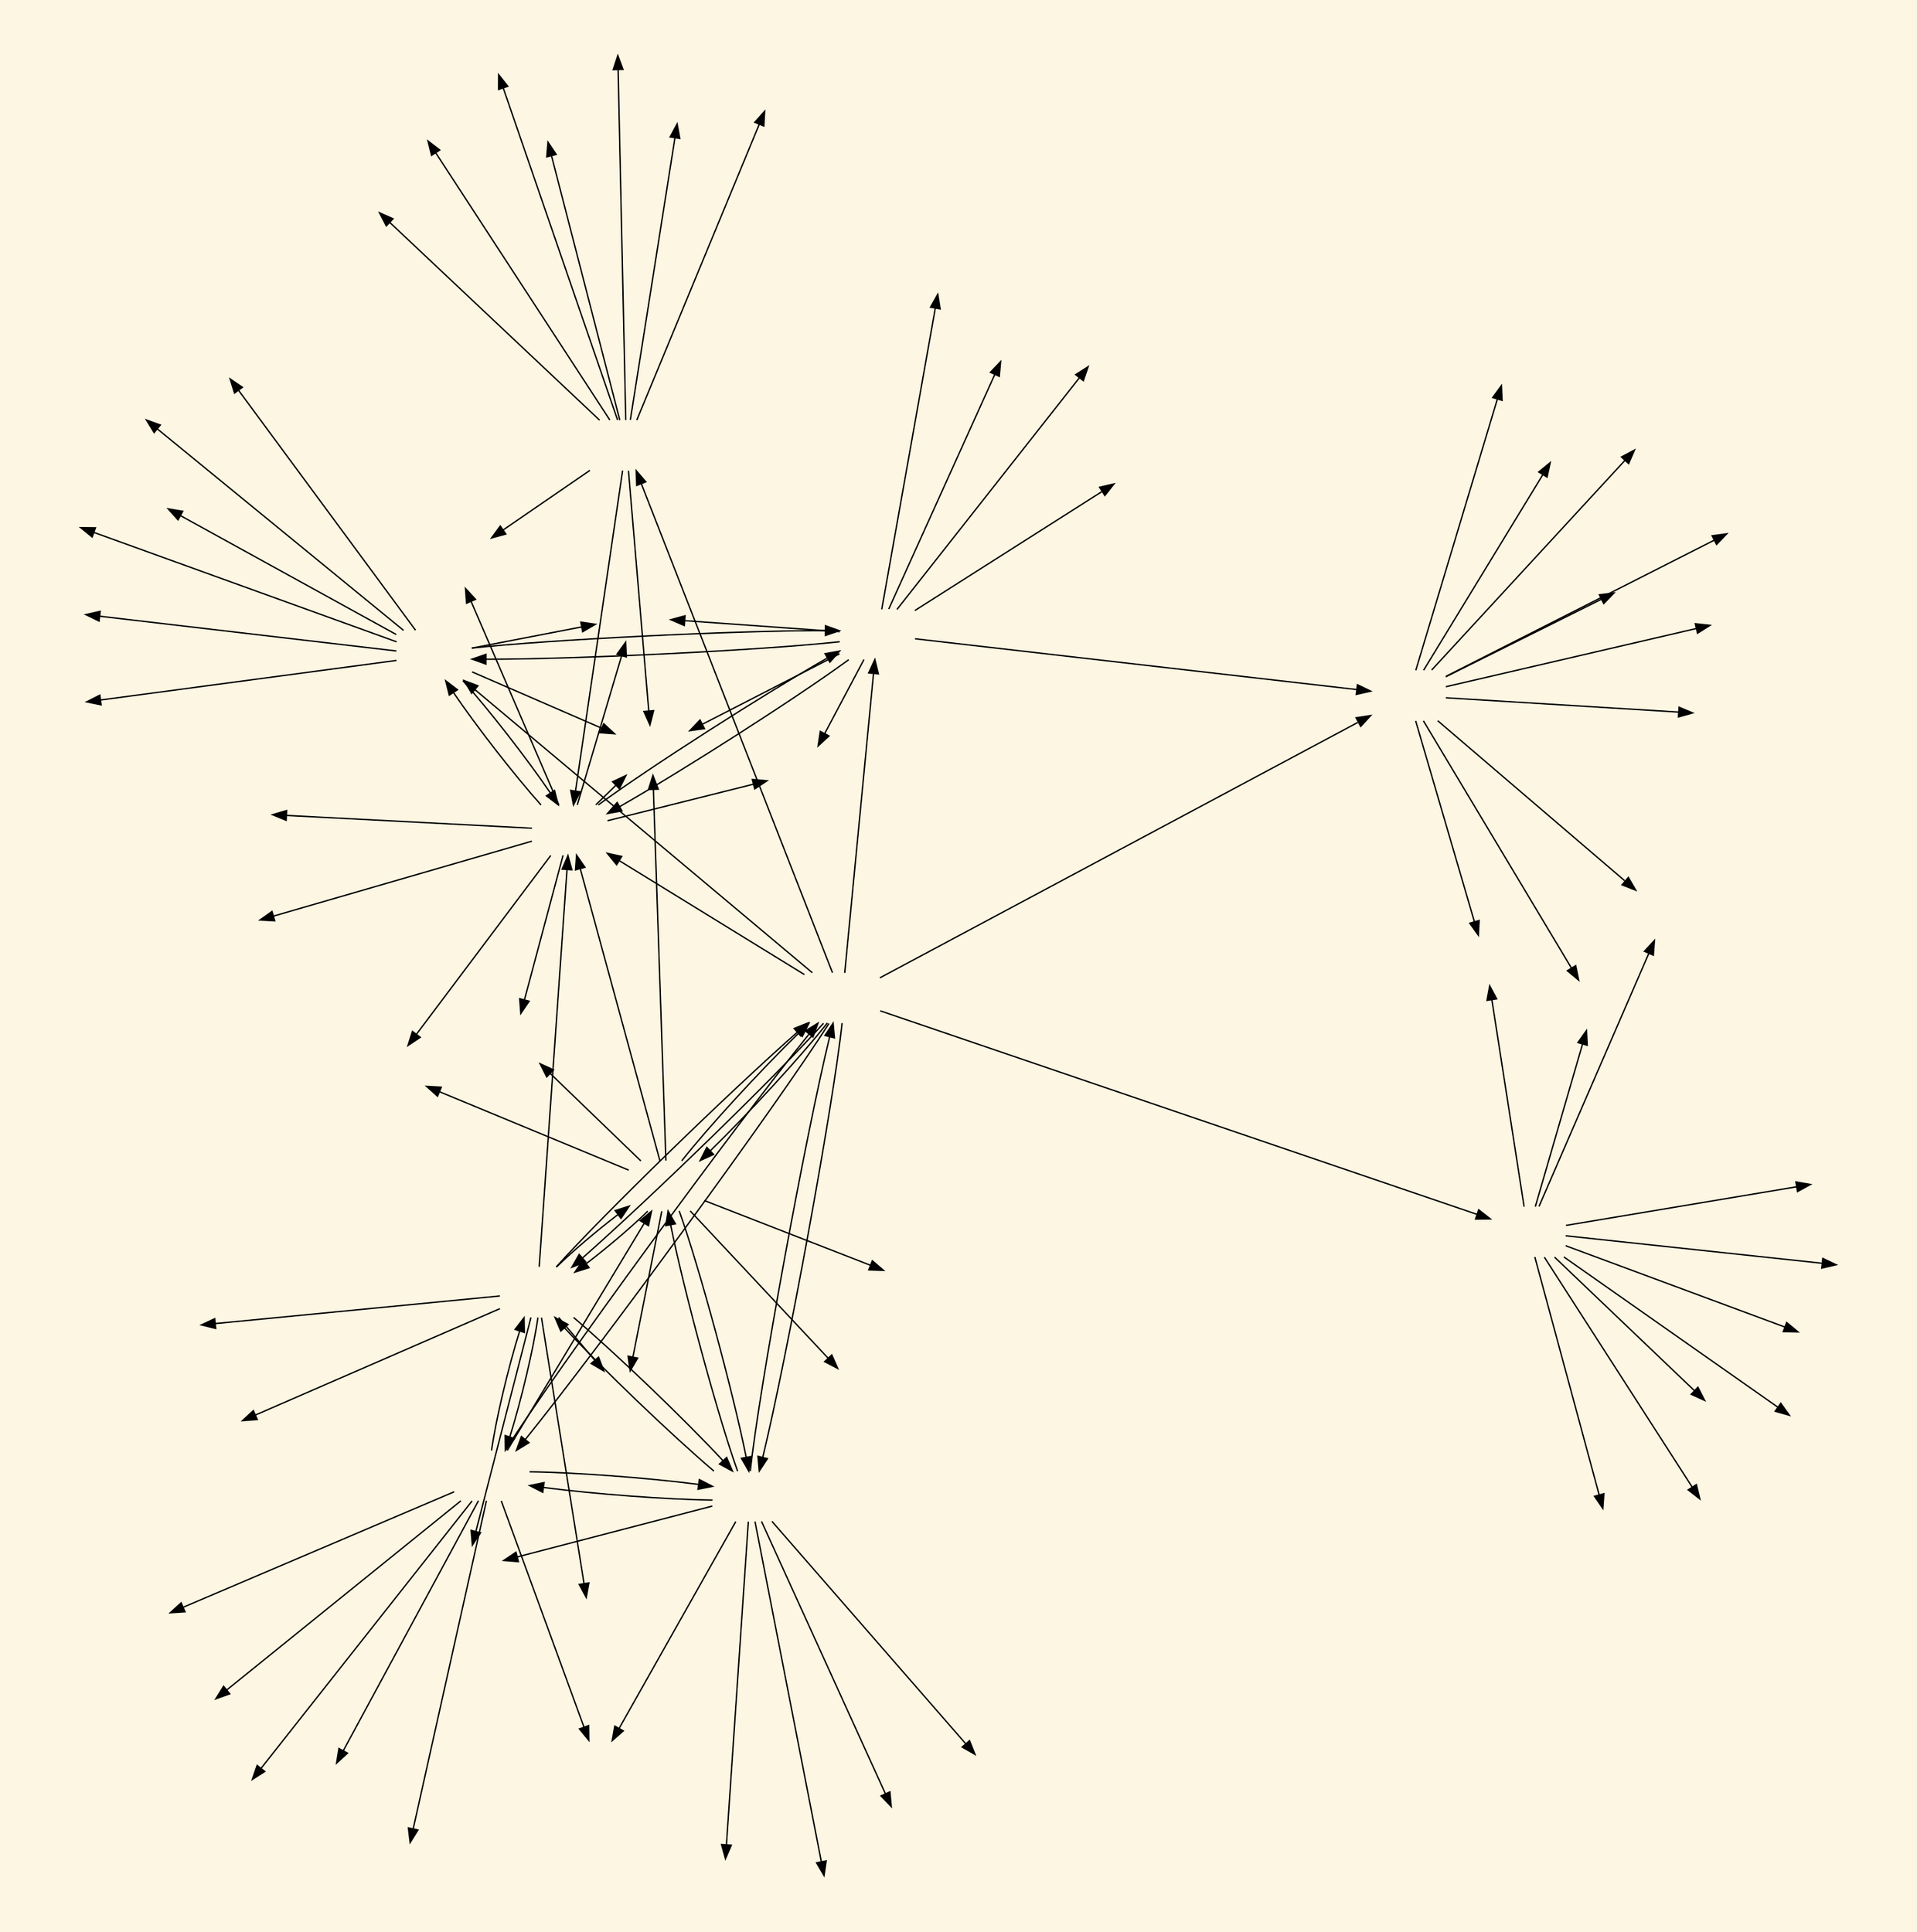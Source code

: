 digraph AmazonRelations {
  graph [
    rankdir = LR,
    layout = fdp,
    bgcolor="#fdf6e3",
  ]

  node [
    shape=none,
    label="",
  ]

  "Eric Sink on the Business of Software 革新的ソフトウェア企業の作り方"[image="images/4798117501.jpg" URL="https://www.amazon.co.jp/Eric-Sink-Business-Software-%E9%9D%A9%E6%96%B0%E7%9A%84%E3%82%BD%E3%83%95%E3%83%88%E3%82%A6%E3%82%A7%E3%82%A2%E4%BC%81%E6%A5%AD%E3%81%AE%E4%BD%9C%E3%82%8A%E6%96%B9/dp/4798117501?SubscriptionId=AKIAJLRAJ7YLUBVRNWBA&amp;tag=namaraiicom-22&amp;linkCode=xm2&amp;camp=2025&amp;creative=165953&amp;creativeASIN=4798117501"];
"Joel on Software"[image="images/4274066304.jpg" URL="https://www.amazon.co.jp/Joel-Software-Spolsky/dp/4274066304?SubscriptionId=AKIAJLRAJ7YLUBVRNWBA&amp;tag=namaraiicom-22&amp;linkCode=xm2&amp;camp=2025&amp;creative=165953&amp;creativeASIN=4274066304"];
"More Joel on Software"[image="images/4798118923.jpg" URL="https://www.amazon.co.jp/More-Joel-Software-Spolsky/dp/4798118923?SubscriptionId=AKIAJLRAJ7YLUBVRNWBA&amp;tag=namaraiicom-22&amp;linkCode=xm2&amp;camp=2025&amp;creative=165953&amp;creativeASIN=4798118923"];
"エンジニアリング組織論への招待 ~不確実性に向き合う思考と組織のリファクタリング"[image="images/4774196053.jpg" URL="https://www.amazon.co.jp/%E3%82%A8%E3%83%B3%E3%82%B8%E3%83%8B%E3%82%A2%E3%83%AA%E3%83%B3%E3%82%B0%E7%B5%84%E7%B9%94%E8%AB%96%E3%81%B8%E3%81%AE%E6%8B%9B%E5%BE%85-~%E4%B8%8D%E7%A2%BA%E5%AE%9F%E6%80%A7%E3%81%AB%E5%90%91%E3%81%8D%E5%90%88%E3%81%86%E6%80%9D%E8%80%83%E3%81%A8%E7%B5%84%E7%B9%94%E3%81%AE%E3%83%AA%E3%83%95%E3%82%A1%E3%82%AF%E3%82%BF%E3%83%AA%E3%83%B3%E3%82%B0-%E5%BA%83%E6%9C%A8-%E5%A4%A7%E5%9C%B0/dp/4774196053?SubscriptionId=AKIAJLRAJ7YLUBVRNWBA&amp;tag=namaraiicom-22&amp;linkCode=xm2&amp;camp=2025&amp;creative=165953&amp;creativeASIN=4774196053"];
"BEST SOFTWARE WRITING"[image="images/4798115819.jpg" URL="https://www.amazon.co.jp/BEST-SOFTWARE-WRITING-Joel-Spolsky/dp/4798115819?SubscriptionId=AKIAJLRAJ7YLUBVRNWBA&amp;tag=namaraiicom-22&amp;linkCode=xm2&amp;camp=2025&amp;creative=165953&amp;creativeASIN=4798115819"];
"ソフトウェア開発者採用ガイド"[image="images/4798115827.jpg" URL="https://www.amazon.co.jp/%E3%82%BD%E3%83%95%E3%83%88%E3%82%A6%E3%82%A7%E3%82%A2%E9%96%8B%E7%99%BA%E8%80%85%E6%8E%A1%E7%94%A8%E3%82%AC%E3%82%A4%E3%83%89-Joel-Spolsky/dp/4798115827?SubscriptionId=AKIAJLRAJ7YLUBVRNWBA&amp;tag=namaraiicom-22&amp;linkCode=xm2&amp;camp=2025&amp;creative=165953&amp;creativeASIN=4798115827"];
"[試して理解]Linuxのしくみ ~実験と図解で学ぶOSとハードウェアの基礎知識"[image="images/477419607X.jpg" URL="https://www.amazon.co.jp/%E8%A9%A6%E3%81%97%E3%81%A6%E7%90%86%E8%A7%A3-Linux%E3%81%AE%E3%81%97%E3%81%8F%E3%81%BF-~%E5%AE%9F%E9%A8%93%E3%81%A8%E5%9B%B3%E8%A7%A3%E3%81%A7%E5%AD%A6%E3%81%B6OS%E3%81%A8%E3%83%8F%E3%83%BC%E3%83%89%E3%82%A6%E3%82%A7%E3%82%A2%E3%81%AE%E5%9F%BA%E7%A4%8E%E7%9F%A5%E8%AD%98-%E6%AD%A6%E5%86%85-%E8%A6%9A/dp/477419607X?SubscriptionId=AKIAJLRAJ7YLUBVRNWBA&amp;tag=namaraiicom-22&amp;linkCode=xm2&amp;camp=2025&amp;creative=165953&amp;creativeASIN=477419607X"];
"Interface(インターフェース) 2018年 04 月号"[image="images/B079N1HQK5.jpg" URL="https://www.amazon.co.jp/Interface-%E3%82%A4%E3%83%B3%E3%82%BF%E3%83%BC%E3%83%95%E3%82%A7%E3%83%BC%E3%82%B9-2018%E5%B9%B4-04-%E6%9C%88%E5%8F%B7/dp/B079N1HQK5?SubscriptionId=AKIAJLRAJ7YLUBVRNWBA&amp;tag=namaraiicom-22&amp;linkCode=xm2&amp;camp=2025&amp;creative=165953&amp;creativeASIN=B079N1HQK5"];
"エンジニアのためのデザイン思考入門"[image="images/4798153850.jpg" URL="https://www.amazon.co.jp/%E3%82%A8%E3%83%B3%E3%82%B8%E3%83%8B%E3%82%A2%E3%81%AE%E3%81%9F%E3%82%81%E3%81%AE%E3%83%87%E3%82%B6%E3%82%A4%E3%83%B3%E6%80%9D%E8%80%83%E5%85%A5%E9%96%80-%E6%9D%B1%E4%BA%AC%E5%B7%A5%E6%A5%AD%E5%A4%A7%E5%AD%A6%E3%82%A8%E3%83%B3%E3%82%B8%E3%83%8B%E3%82%A2%E3%83%AA%E3%83%B3%E3%82%B0%E3%83%87%E3%82%B6%E3%82%A4%E3%83%B3%E3%83%97%E3%83%AD%E3%82%B8%E3%82%A7%E3%82%AF%E3%83%88/dp/4798153850?SubscriptionId=AKIAJLRAJ7YLUBVRNWBA&amp;tag=namaraiicom-22&amp;linkCode=xm2&amp;camp=2025&amp;creative=165953&amp;creativeASIN=4798153850"];
"入門 Kubernetes"[image="images/4873118409.jpg" URL="https://www.amazon.co.jp/%E5%85%A5%E9%96%80-Kubernetes-Kelsey-Hightower/dp/4873118409?SubscriptionId=AKIAJLRAJ7YLUBVRNWBA&amp;tag=namaraiicom-22&amp;linkCode=xm2&amp;camp=2025&amp;creative=165953&amp;creativeASIN=4873118409"];
"ソフトウェアデザイン 2018年5月号"[image="images/B07B5WB6D4.jpg" URL="https://www.amazon.co.jp/%E3%82%BD%E3%83%95%E3%83%88%E3%82%A6%E3%82%A7%E3%82%A2%E3%83%87%E3%82%B6%E3%82%A4%E3%83%B3-2018%E5%B9%B45%E6%9C%88%E5%8F%B7/dp/B07B5WB6D4?SubscriptionId=AKIAJLRAJ7YLUBVRNWBA&amp;tag=namaraiicom-22&amp;linkCode=xm2&amp;camp=2025&amp;creative=165953&amp;creativeASIN=B07B5WB6D4"];
"ハッカーと画家 コンピュータ時代の創造者たち"[image="images/4274065979.jpg" URL="https://www.amazon.co.jp/%E3%83%8F%E3%83%83%E3%82%AB%E3%83%BC%E3%81%A8%E7%94%BB%E5%AE%B6-%E3%82%B3%E3%83%B3%E3%83%94%E3%83%A5%E3%83%BC%E3%82%BF%E6%99%82%E4%BB%A3%E3%81%AE%E5%89%B5%E9%80%A0%E8%80%85%E3%81%9F%E3%81%A1-%E3%83%9D%E3%83%BC%E3%83%AB-%E3%82%B0%E3%83%AC%E3%82%A2%E3%83%A0/dp/4274065979?SubscriptionId=AKIAJLRAJ7YLUBVRNWBA&amp;tag=namaraiicom-22&amp;linkCode=xm2&amp;camp=2025&amp;creative=165953&amp;creativeASIN=4274065979"];
"Team Geek ―Googleのギークたちはいかにしてチームを作るのか"[image="images/4873116309.jpg" URL="https://www.amazon.co.jp/Team-Geek-%E2%80%95Google%E3%81%AE%E3%82%AE%E3%83%BC%E3%82%AF%E3%81%9F%E3%81%A1%E3%81%AF%E3%81%84%E3%81%8B%E3%81%AB%E3%81%97%E3%81%A6%E3%83%81%E3%83%BC%E3%83%A0%E3%82%92%E4%BD%9C%E3%82%8B%E3%81%AE%E3%81%8B-Brian-Fitzpatrick/dp/4873116309?SubscriptionId=AKIAJLRAJ7YLUBVRNWBA&amp;tag=namaraiicom-22&amp;linkCode=xm2&amp;camp=2025&amp;creative=165953&amp;creativeASIN=4873116309"];
"人月の神話【新装版】"[image="images/4621066080.jpg" URL="https://www.amazon.co.jp/%E4%BA%BA%E6%9C%88%E3%81%AE%E7%A5%9E%E8%A9%B1%E3%80%90%E6%96%B0%E8%A3%85%E7%89%88%E3%80%91-Jr-FrederickP-Brooks/dp/4621066080?SubscriptionId=AKIAJLRAJ7YLUBVRNWBA&amp;tag=namaraiicom-22&amp;linkCode=xm2&amp;camp=2025&amp;creative=165953&amp;creativeASIN=4621066080"];
"UNIXという考え方―その設計思想と哲学"[image="images/4274064069.jpg" URL="https://www.amazon.co.jp/UNIX%E3%81%A8%E3%81%84%E3%81%86%E8%80%83%E3%81%88%E6%96%B9%E2%80%95%E3%81%9D%E3%81%AE%E8%A8%AD%E8%A8%88%E6%80%9D%E6%83%B3%E3%81%A8%E5%93%B2%E5%AD%A6-Mike-Gancarz/dp/4274064069?SubscriptionId=AKIAJLRAJ7YLUBVRNWBA&amp;tag=namaraiicom-22&amp;linkCode=xm2&amp;camp=2025&amp;creative=165953&amp;creativeASIN=4274064069"];
"ピープルウエア 第3版"[image="images/4822285243.jpg" URL="https://www.amazon.co.jp/%E3%83%94%E3%83%BC%E3%83%97%E3%83%AB%E3%82%A6%E3%82%A8%E3%82%A2-%E7%AC%AC3%E7%89%88-%E3%83%88%E3%83%A0%E3%83%BB%E3%83%87%E3%83%9E%E3%83%AB%E3%82%B3/dp/4822285243?SubscriptionId=AKIAJLRAJ7YLUBVRNWBA&amp;tag=namaraiicom-22&amp;linkCode=xm2&amp;camp=2025&amp;creative=165953&amp;creativeASIN=4822285243"];
"ベタープログラマ ―優れたプログラマになるための38の考え方とテクニック"[image="images/4873118204.jpg" URL="https://www.amazon.co.jp/%E3%83%99%E3%82%BF%E3%83%BC%E3%83%97%E3%83%AD%E3%82%B0%E3%83%A9%E3%83%9E-%E2%80%95%E5%84%AA%E3%82%8C%E3%81%9F%E3%83%97%E3%83%AD%E3%82%B0%E3%83%A9%E3%83%9E%E3%81%AB%E3%81%AA%E3%82%8B%E3%81%9F%E3%82%81%E3%81%AE38%E3%81%AE%E8%80%83%E3%81%88%E6%96%B9%E3%81%A8%E3%83%86%E3%82%AF%E3%83%8B%E3%83%83%E3%82%AF-Pete-Goodliffe/dp/4873118204?SubscriptionId=AKIAJLRAJ7YLUBVRNWBA&amp;tag=namaraiicom-22&amp;linkCode=xm2&amp;camp=2025&amp;creative=165953&amp;creativeASIN=4873118204"];
"プログラマの数学第2版"[image="images/4797395451.jpg" URL="https://www.amazon.co.jp/%E3%83%97%E3%83%AD%E3%82%B0%E3%83%A9%E3%83%9E%E3%81%AE%E6%95%B0%E5%AD%A6%E7%AC%AC2%E7%89%88-%E7%B5%90%E5%9F%8E-%E6%B5%A9/dp/4797395451?SubscriptionId=AKIAJLRAJ7YLUBVRNWBA&amp;tag=namaraiicom-22&amp;linkCode=xm2&amp;camp=2025&amp;creative=165953&amp;creativeASIN=4797395451"];
"初めての自動テスト ―Webシステムのための自動テスト基礎"[image="images/4873118166.jpg" URL="https://www.amazon.co.jp/%E5%88%9D%E3%82%81%E3%81%A6%E3%81%AE%E8%87%AA%E5%8B%95%E3%83%86%E3%82%B9%E3%83%88-%E2%80%95Web%E3%82%B7%E3%82%B9%E3%83%86%E3%83%A0%E3%81%AE%E3%81%9F%E3%82%81%E3%81%AE%E8%87%AA%E5%8B%95%E3%83%86%E3%82%B9%E3%83%88%E5%9F%BA%E7%A4%8E-Jonathan-Rasmusson/dp/4873118166?SubscriptionId=AKIAJLRAJ7YLUBVRNWBA&amp;tag=namaraiicom-22&amp;linkCode=xm2&amp;camp=2025&amp;creative=165953&amp;creativeASIN=4873118166"];
"情熱プログラマー ソフトウェア開発者の幸せな生き方"[image="images/4274067939.jpg" URL="https://www.amazon.co.jp/%E6%83%85%E7%86%B1%E3%83%97%E3%83%AD%E3%82%B0%E3%83%A9%E3%83%9E%E3%83%BC-%E3%82%BD%E3%83%95%E3%83%88%E3%82%A6%E3%82%A7%E3%82%A2%E9%96%8B%E7%99%BA%E8%80%85%E3%81%AE%E5%B9%B8%E3%81%9B%E3%81%AA%E7%94%9F%E3%81%8D%E6%96%B9-Chad-Fowler/dp/4274067939?SubscriptionId=AKIAJLRAJ7YLUBVRNWBA&amp;tag=namaraiicom-22&amp;linkCode=xm2&amp;camp=2025&amp;creative=165953&amp;creativeASIN=4274067939"];
"オンラインゲームを支える技術　　－－壮大なプレイ空間の舞台裏 (WEB+DB PRESS plus)"[image="images/4774145807.jpg" URL="https://www.amazon.co.jp/%E3%82%AA%E3%83%B3%E3%83%A9%E3%82%A4%E3%83%B3%E3%82%B2%E3%83%BC%E3%83%A0%E3%82%92%E6%94%AF%E3%81%88%E3%82%8B%E6%8A%80%E8%A1%93-%EF%BC%8D%EF%BC%8D%E5%A3%AE%E5%A4%A7%E3%81%AA%E3%83%97%E3%83%AC%E3%82%A4%E7%A9%BA%E9%96%93%E3%81%AE%E8%88%9E%E5%8F%B0%E8%A3%8F-WEB-DB-PRESS-plus/dp/4774145807?SubscriptionId=AKIAJLRAJ7YLUBVRNWBA&amp;tag=namaraiicom-22&amp;linkCode=xm2&amp;camp=2025&amp;creative=165953&amp;creativeASIN=4774145807"];
"カイゼン・ジャーニー たった1人からはじめて、「越境」するチームをつくるまで"[image="images/4798153346.jpg" URL="https://www.amazon.co.jp/%E3%82%AB%E3%82%A4%E3%82%BC%E3%83%B3%E3%83%BB%E3%82%B8%E3%83%A3%E3%83%BC%E3%83%8B%E3%83%BC-%E3%81%9F%E3%81%A3%E3%81%9F1%E4%BA%BA%E3%81%8B%E3%82%89%E3%81%AF%E3%81%98%E3%82%81%E3%81%A6%E3%80%81%E3%80%8C%E8%B6%8A%E5%A2%83%E3%80%8D%E3%81%99%E3%82%8B%E3%83%81%E3%83%BC%E3%83%A0%E3%82%92%E3%81%A4%E3%81%8F%E3%82%8B%E3%81%BE%E3%81%A7-%E5%B8%82%E8%B0%B7-%E8%81%A1%E5%95%93/dp/4798153346?SubscriptionId=AKIAJLRAJ7YLUBVRNWBA&amp;tag=namaraiicom-22&amp;linkCode=xm2&amp;camp=2025&amp;creative=165953&amp;creativeASIN=4798153346"];
"OKR(オーケーアール) シリコンバレー式で大胆な目標を達成する方法"[image="images/4822255646.jpg" URL="https://www.amazon.co.jp/OKR-%E3%82%AA%E3%83%BC%E3%82%B1%E3%83%BC%E3%82%A2%E3%83%BC%E3%83%AB-%E3%82%B7%E3%83%AA%E3%82%B3%E3%83%B3%E3%83%90%E3%83%AC%E3%83%BC%E5%BC%8F%E3%81%A7%E5%A4%A7%E8%83%86%E3%81%AA%E7%9B%AE%E6%A8%99%E3%82%92%E9%81%94%E6%88%90%E3%81%99%E3%82%8B%E6%96%B9%E6%B3%95-%E3%82%AF%E3%83%AA%E3%82%B9%E3%83%86%E3%82%A3%E3%83%BC%E3%83%8A%E3%83%BB%E3%82%A6%E3%82%A9%E3%83%89%E3%82%AD%E3%83%BC/dp/4822255646?SubscriptionId=AKIAJLRAJ7YLUBVRNWBA&amp;tag=namaraiicom-22&amp;linkCode=xm2&amp;camp=2025&amp;creative=165953&amp;creativeASIN=4822255646"];
"ティール組織――マネジメントの常識を覆す次世代型組織の出現"[image="images/4862762263.jpg" URL="https://www.amazon.co.jp/%E3%83%86%E3%82%A3%E3%83%BC%E3%83%AB%E7%B5%84%E7%B9%94%E2%80%95%E2%80%95%E3%83%9E%E3%83%8D%E3%82%B8%E3%83%A1%E3%83%B3%E3%83%88%E3%81%AE%E5%B8%B8%E8%AD%98%E3%82%92%E8%A6%86%E3%81%99%E6%AC%A1%E4%B8%96%E4%BB%A3%E5%9E%8B%E7%B5%84%E7%B9%94%E3%81%AE%E5%87%BA%E7%8F%BE-%E3%83%95%E3%83%AC%E3%83%87%E3%83%AA%E3%83%83%E3%82%AF%E3%83%BB%E3%83%A9%E3%83%AB%E3%83%BC/dp/4862762263?SubscriptionId=AKIAJLRAJ7YLUBVRNWBA&amp;tag=namaraiicom-22&amp;linkCode=xm2&amp;camp=2025&amp;creative=165953&amp;creativeASIN=4862762263"];
"Effective DevOps ―4本柱による持続可能な組織文化の育て方"[image="images/4873118352.jpg" URL="https://www.amazon.co.jp/Effective-DevOps-%E2%80%954%E6%9C%AC%E6%9F%B1%E3%81%AB%E3%82%88%E3%82%8B%E6%8C%81%E7%B6%9A%E5%8F%AF%E8%83%BD%E3%81%AA%E7%B5%84%E7%B9%94%E6%96%87%E5%8C%96%E3%81%AE%E8%82%B2%E3%81%A6%E6%96%B9-Jennifer-Davis/dp/4873118352?SubscriptionId=AKIAJLRAJ7YLUBVRNWBA&amp;tag=namaraiicom-22&amp;linkCode=xm2&amp;camp=2025&amp;creative=165953&amp;creativeASIN=4873118352"];
"SRE サイトリライアビリティエンジニアリング ―Googleの信頼性を支えるエンジニアリングチーム"[image="images/4873117917.jpg" URL="https://www.amazon.co.jp/SRE-%E3%82%B5%E3%82%A4%E3%83%88%E3%83%AA%E3%83%A9%E3%82%A4%E3%82%A2%E3%83%93%E3%83%AA%E3%83%86%E3%82%A3%E3%82%A8%E3%83%B3%E3%82%B8%E3%83%8B%E3%82%A2%E3%83%AA%E3%83%B3%E3%82%B0-%E2%80%95Google%E3%81%AE%E4%BF%A1%E9%A0%BC%E6%80%A7%E3%82%92%E6%94%AF%E3%81%88%E3%82%8B%E3%82%A8%E3%83%B3%E3%82%B8%E3%83%8B%E3%82%A2%E3%83%AA%E3%83%B3%E3%82%B0%E3%83%81%E3%83%BC%E3%83%A0-%E6%BE%A4%E7%94%B0-%E6%AD%A6%E7%94%B7/dp/4873117917?SubscriptionId=AKIAJLRAJ7YLUBVRNWBA&amp;tag=namaraiicom-22&amp;linkCode=xm2&amp;camp=2025&amp;creative=165953&amp;creativeASIN=4873117917"];
"AWSによるサーバーレスアーキテクチャ"[image="images/4798155160.jpg" URL="https://www.amazon.co.jp/AWS%E3%81%AB%E3%82%88%E3%82%8B%E3%82%B5%E3%83%BC%E3%83%90%E3%83%BC%E3%83%AC%E3%82%B9%E3%82%A2%E3%83%BC%E3%82%AD%E3%83%86%E3%82%AF%E3%83%81%E3%83%A3-Peter-Sbarski/dp/4798155160?SubscriptionId=AKIAJLRAJ7YLUBVRNWBA&amp;tag=namaraiicom-22&amp;linkCode=xm2&amp;camp=2025&amp;creative=165953&amp;creativeASIN=4798155160"];
"コンテナ・ベース・オーケストレーション Docker/Kubernetesで作るクラウド時代のシステム基盤"[image="images/4798155373.jpg" URL="https://www.amazon.co.jp/%E3%82%B3%E3%83%B3%E3%83%86%E3%83%8A%E3%83%BB%E3%83%99%E3%83%BC%E3%82%B9%E3%83%BB%E3%82%AA%E3%83%BC%E3%82%B1%E3%82%B9%E3%83%88%E3%83%AC%E3%83%BC%E3%82%B7%E3%83%A7%E3%83%B3-Docker-Kubernetes%E3%81%A7%E4%BD%9C%E3%82%8B%E3%82%AF%E3%83%A9%E3%82%A6%E3%83%89%E6%99%82%E4%BB%A3%E3%81%AE%E3%82%B7%E3%82%B9%E3%83%86%E3%83%A0%E5%9F%BA%E7%9B%A4-%E6%A9%8B%E6%9C%AC-%E7%9B%B4%E5%93%89/dp/4798155373?SubscriptionId=AKIAJLRAJ7YLUBVRNWBA&amp;tag=namaraiicom-22&amp;linkCode=xm2&amp;camp=2025&amp;creative=165953&amp;creativeASIN=4798155373"];
"エラスティックリーダーシップ ―自己組織化チームの育て方"[image="images/4873118026.jpg" URL="https://www.amazon.co.jp/%E3%82%A8%E3%83%A9%E3%82%B9%E3%83%86%E3%82%A3%E3%83%83%E3%82%AF%E3%83%AA%E3%83%BC%E3%83%80%E3%83%BC%E3%82%B7%E3%83%83%E3%83%97-%E2%80%95%E8%87%AA%E5%B7%B1%E7%B5%84%E7%B9%94%E5%8C%96%E3%83%81%E3%83%BC%E3%83%A0%E3%81%AE%E8%82%B2%E3%81%A6%E6%96%B9-Roy-Osherove/dp/4873118026?SubscriptionId=AKIAJLRAJ7YLUBVRNWBA&amp;tag=namaraiicom-22&amp;linkCode=xm2&amp;camp=2025&amp;creative=165953&amp;creativeASIN=4873118026"];
"ビューティフルコード (THEORY/IN/PRACTICE)"[image="images/4873113636.jpg" URL="https://www.amazon.co.jp/%E3%83%93%E3%83%A5%E3%83%BC%E3%83%86%E3%82%A3%E3%83%95%E3%83%AB%E3%82%B3%E3%83%BC%E3%83%89-THEORY-PRACTICE-Brian-Kernighan/dp/4873113636?SubscriptionId=AKIAJLRAJ7YLUBVRNWBA&amp;tag=namaraiicom-22&amp;linkCode=xm2&amp;camp=2025&amp;creative=165953&amp;creativeASIN=4873113636"];
"[Web開発者のための]大規模サービス技術入門 ―データ構造、メモリ、OS、DB、サーバ/インフラ (WEB+DB PRESS plusシリーズ)"[image="images/4774143073.jpg" URL="https://www.amazon.co.jp/Web%E9%96%8B%E7%99%BA%E8%80%85%E3%81%AE%E3%81%9F%E3%82%81%E3%81%AE-%E5%A4%A7%E8%A6%8F%E6%A8%A1%E3%82%B5%E3%83%BC%E3%83%93%E3%82%B9%E6%8A%80%E8%A1%93%E5%85%A5%E9%96%80-%E2%80%95%E3%83%87%E3%83%BC%E3%82%BF%E6%A7%8B%E9%80%A0%E3%80%81%E3%83%A1%E3%83%A2%E3%83%AA%E3%80%81OS%E3%80%81DB%E3%80%81%E3%82%B5%E3%83%BC%E3%83%90-PRESS-plus%E3%82%B7%E3%83%AA%E3%83%BC%E3%82%BA/dp/4774143073?SubscriptionId=AKIAJLRAJ7YLUBVRNWBA&amp;tag=namaraiicom-22&amp;linkCode=xm2&amp;camp=2025&amp;creative=165953&amp;creativeASIN=4774143073"];
"SQLアンチパターン"[image="images/4873115892.jpg" URL="https://www.amazon.co.jp/SQL%E3%82%A2%E3%83%B3%E3%83%81%E3%83%91%E3%82%BF%E3%83%BC%E3%83%B3-Bill-Karwin/dp/4873115892?SubscriptionId=AKIAJLRAJ7YLUBVRNWBA&amp;tag=namaraiicom-22&amp;linkCode=xm2&amp;camp=2025&amp;creative=165953&amp;creativeASIN=4873115892"];
"理論から学ぶデータベース実践入門 ~リレーショナルモデルによる効率的なSQL (WEB+DB PRESS plus)"[image="images/4774171972.jpg" URL="https://www.amazon.co.jp/%E7%90%86%E8%AB%96%E3%81%8B%E3%82%89%E5%AD%A6%E3%81%B6%E3%83%87%E3%83%BC%E3%82%BF%E3%83%99%E3%83%BC%E3%82%B9%E5%AE%9F%E8%B7%B5%E5%85%A5%E9%96%80-~%E3%83%AA%E3%83%AC%E3%83%BC%E3%82%B7%E3%83%A7%E3%83%8A%E3%83%AB%E3%83%A2%E3%83%87%E3%83%AB%E3%81%AB%E3%82%88%E3%82%8B%E5%8A%B9%E7%8E%87%E7%9A%84%E3%81%AASQL-WEB-PRESS-plus/dp/4774171972?SubscriptionId=AKIAJLRAJ7YLUBVRNWBA&amp;tag=namaraiicom-22&amp;linkCode=xm2&amp;camp=2025&amp;creative=165953&amp;creativeASIN=4774171972"];
"デッドライン"[image="images/4822280535.jpg" URL="https://www.amazon.co.jp/%E3%83%87%E3%83%83%E3%83%89%E3%83%A9%E3%82%A4%E3%83%B3-%E3%83%88%E3%83%A0-%E3%83%87%E3%83%9E%E3%83%AB%E3%82%B3/dp/4822280535?SubscriptionId=AKIAJLRAJ7YLUBVRNWBA&amp;tag=namaraiicom-22&amp;linkCode=xm2&amp;camp=2025&amp;creative=165953&amp;creativeASIN=4822280535"];
"その「エンジニア採用」が不幸を生む ~良い人材を見つけ、活躍してもらうには何が必要か?"[image="images/4774186015.jpg" URL="https://www.amazon.co.jp/%E3%81%9D%E3%81%AE%E3%80%8C%E3%82%A8%E3%83%B3%E3%82%B8%E3%83%8B%E3%82%A2%E6%8E%A1%E7%94%A8%E3%80%8D%E3%81%8C%E4%B8%8D%E5%B9%B8%E3%82%92%E7%94%9F%E3%82%80-~%E8%89%AF%E3%81%84%E4%BA%BA%E6%9D%90%E3%82%92%E8%A6%8B%E3%81%A4%E3%81%91%E3%80%81%E6%B4%BB%E8%BA%8D%E3%81%97%E3%81%A6%E3%82%82%E3%82%89%E3%81%86%E3%81%AB%E3%81%AF%E4%BD%95%E3%81%8C%E5%BF%85%E8%A6%81%E3%81%8B-%E6%AD%A3%E9%81%93%E5%AF%BA-%E9%9B%85%E4%BF%A1/dp/4774186015?SubscriptionId=AKIAJLRAJ7YLUBVRNWBA&amp;tag=namaraiicom-22&amp;linkCode=xm2&amp;camp=2025&amp;creative=165953&amp;creativeASIN=4774186015"];
"Atomic Design ~堅牢で使いやすいUIを効率良く設計する"[image="images/477419705X.jpg" URL="https://www.amazon.co.jp/Atomic-Design-~%E5%A0%85%E7%89%A2%E3%81%A7%E4%BD%BF%E3%81%84%E3%82%84%E3%81%99%E3%81%84UI%E3%82%92%E5%8A%B9%E7%8E%87%E8%89%AF%E3%81%8F%E8%A8%AD%E8%A8%88%E3%81%99%E3%82%8B-%E4%BA%94%E8%97%A4-%E4%BD%91%E5%85%B8/dp/477419705X?SubscriptionId=AKIAJLRAJ7YLUBVRNWBA&amp;tag=namaraiicom-22&amp;linkCode=xm2&amp;camp=2025&amp;creative=165953&amp;creativeASIN=477419705X"];
"独学プログラマー Python言語の基本から仕事のやり方まで"[image="images/4822292274.jpg" URL="https://www.amazon.co.jp/%E7%8B%AC%E5%AD%A6%E3%83%97%E3%83%AD%E3%82%B0%E3%83%A9%E3%83%9E%E3%83%BC-Python%E8%A8%80%E8%AA%9E%E3%81%AE%E5%9F%BA%E6%9C%AC%E3%81%8B%E3%82%89%E4%BB%95%E4%BA%8B%E3%81%AE%E3%82%84%E3%82%8A%E6%96%B9%E3%81%BE%E3%81%A7-%E3%82%B3%E3%83%BC%E3%83%AA%E3%83%BC%E3%83%BB%E3%82%A2%E3%83%AB%E3%82%BD%E3%83%95/dp/4822292274?SubscriptionId=AKIAJLRAJ7YLUBVRNWBA&amp;tag=namaraiicom-22&amp;linkCode=xm2&amp;camp=2025&amp;creative=165953&amp;creativeASIN=4822292274"];
"Linuxシステムコール基本リファレンス ──OSを知る突破口 (WEB+DB PRESS plus)"[image="images/4774195553.jpg" URL="https://www.amazon.co.jp/Linux%E3%82%B7%E3%82%B9%E3%83%86%E3%83%A0%E3%82%B3%E3%83%BC%E3%83%AB%E5%9F%BA%E6%9C%AC%E3%83%AA%E3%83%95%E3%82%A1%E3%83%AC%E3%83%B3%E3%82%B9-%E2%94%80%E2%94%80OS%E3%82%92%E7%9F%A5%E3%82%8B%E7%AA%81%E7%A0%B4%E5%8F%A3-WEB-PRESS-plus/dp/4774195553?SubscriptionId=AKIAJLRAJ7YLUBVRNWBA&amp;tag=namaraiicom-22&amp;linkCode=xm2&amp;camp=2025&amp;creative=165953&amp;creativeASIN=4774195553"];
"低レベルプログラミング"[image="images/4798155039.jpg" URL="https://www.amazon.co.jp/%E4%BD%8E%E3%83%AC%E3%83%99%E3%83%AB%E3%83%97%E3%83%AD%E3%82%B0%E3%83%A9%E3%83%9F%E3%83%B3%E3%82%B0-Igor-Zhirkov/dp/4798155039?SubscriptionId=AKIAJLRAJ7YLUBVRNWBA&amp;tag=namaraiicom-22&amp;linkCode=xm2&amp;camp=2025&amp;creative=165953&amp;creativeASIN=4798155039"];
"Linuxとpthreadsによる マルチスレッドプログラミング入門 (プログラミング基礎講座)"[image="images/4798053724.jpg" URL="https://www.amazon.co.jp/Linux%E3%81%A8pthreads%E3%81%AB%E3%82%88%E3%82%8B-%E3%83%9E%E3%83%AB%E3%83%81%E3%82%B9%E3%83%AC%E3%83%83%E3%83%89%E3%83%97%E3%83%AD%E3%82%B0%E3%83%A9%E3%83%9F%E3%83%B3%E3%82%B0%E5%85%A5%E9%96%80-%E3%83%97%E3%83%AD%E3%82%B0%E3%83%A9%E3%83%9F%E3%83%B3%E3%82%B0%E5%9F%BA%E7%A4%8E%E8%AC%9B%E5%BA%A7-%E6%B8%8B%E8%B0%B7-%E5%85%8B%E6%99%BA/dp/4798053724?SubscriptionId=AKIAJLRAJ7YLUBVRNWBA&amp;tag=namaraiicom-22&amp;linkCode=xm2&amp;camp=2025&amp;creative=165953&amp;creativeASIN=4798053724"];
"ふつうのLinuxプログラミング 第2版 Linuxの仕組みから学べるgccプログラミングの王道"[image="images/4797386479.jpg" URL="https://www.amazon.co.jp/%E3%81%B5%E3%81%A4%E3%81%86%E3%81%AELinux%E3%83%97%E3%83%AD%E3%82%B0%E3%83%A9%E3%83%9F%E3%83%B3%E3%82%B0-%E7%AC%AC2%E7%89%88-Linux%E3%81%AE%E4%BB%95%E7%B5%84%E3%81%BF%E3%81%8B%E3%82%89%E5%AD%A6%E3%81%B9%E3%82%8Bgcc%E3%83%97%E3%83%AD%E3%82%B0%E3%83%A9%E3%83%9F%E3%83%B3%E3%82%B0%E3%81%AE%E7%8E%8B%E9%81%93-%E9%9D%92%E6%9C%A8-%E5%B3%B0%E9%83%8E/dp/4797386479?SubscriptionId=AKIAJLRAJ7YLUBVRNWBA&amp;tag=namaraiicom-22&amp;linkCode=xm2&amp;camp=2025&amp;creative=165953&amp;creativeASIN=4797386479"];
"エキスパートPythonプログラミング改訂2版"[image="images/4048930613.jpg" URL="https://www.amazon.co.jp/%E3%82%A8%E3%82%AD%E3%82%B9%E3%83%91%E3%83%BC%E3%83%88Python%E3%83%97%E3%83%AD%E3%82%B0%E3%83%A9%E3%83%9F%E3%83%B3%E3%82%B0%E6%94%B9%E8%A8%822%E7%89%88-Michal-Jaworski/dp/4048930613?SubscriptionId=AKIAJLRAJ7YLUBVRNWBA&amp;tag=namaraiicom-22&amp;linkCode=xm2&amp;camp=2025&amp;creative=165953&amp;creativeASIN=4048930613"];
"Interface(インターフェース) 2018年 06 月号"[image="images/B07B5Y6P9Q.jpg" URL="https://www.amazon.co.jp/Interface-%E3%82%A4%E3%83%B3%E3%82%BF%E3%83%BC%E3%83%95%E3%82%A7%E3%83%BC%E3%82%B9-2018%E5%B9%B4-06-%E6%9C%88%E5%8F%B7/dp/B07B5Y6P9Q?SubscriptionId=AKIAJLRAJ7YLUBVRNWBA&amp;tag=namaraiicom-22&amp;linkCode=xm2&amp;camp=2025&amp;creative=165953&amp;creativeASIN=B07B5Y6P9Q"];
"Interface(インターフェース) 2018年 05 月号"[image="images/B07B5W1TNN.jpg" URL="https://www.amazon.co.jp/Interface-%E3%82%A4%E3%83%B3%E3%82%BF%E3%83%BC%E3%83%95%E3%82%A7%E3%83%BC%E3%82%B9-2018%E5%B9%B4-05-%E6%9C%88%E5%8F%B7/dp/B07B5W1TNN?SubscriptionId=AKIAJLRAJ7YLUBVRNWBA&amp;tag=namaraiicom-22&amp;linkCode=xm2&amp;camp=2025&amp;creative=165953&amp;creativeASIN=B07B5W1TNN"];
"トランジスタ技術 2018年 05 月号"[image="images/B07B5WCX33.jpg" URL="https://www.amazon.co.jp/%E3%83%88%E3%83%A9%E3%83%B3%E3%82%B8%E3%82%B9%E3%82%BF%E6%8A%80%E8%A1%93-2018%E5%B9%B4-05-%E6%9C%88%E5%8F%B7/dp/B07B5WCX33?SubscriptionId=AKIAJLRAJ7YLUBVRNWBA&amp;tag=namaraiicom-22&amp;linkCode=xm2&amp;camp=2025&amp;creative=165953&amp;creativeASIN=B07B5WCX33"];
"トランジスタ技術 2018年 04 月号"[image="images/B07B16NSPF.jpg" URL="https://www.amazon.co.jp/%E3%83%88%E3%83%A9%E3%83%B3%E3%82%B8%E3%82%B9%E3%82%BF%E6%8A%80%E8%A1%93-2018%E5%B9%B4-04-%E6%9C%88%E5%8F%B7/dp/B07B16NSPF?SubscriptionId=AKIAJLRAJ7YLUBVRNWBA&amp;tag=namaraiicom-22&amp;linkCode=xm2&amp;camp=2025&amp;creative=165953&amp;creativeASIN=B07B16NSPF"];
"Interface(インターフェース) 2018年 03 月号"[image="images/B077VCJQJ8.jpg" URL="https://www.amazon.co.jp/Interface-%E3%82%A4%E3%83%B3%E3%82%BF%E3%83%BC%E3%83%95%E3%82%A7%E3%83%BC%E3%82%B9-2018%E5%B9%B4-03-%E6%9C%88%E5%8F%B7/dp/B077VCJQJ8?SubscriptionId=AKIAJLRAJ7YLUBVRNWBA&amp;tag=namaraiicom-22&amp;linkCode=xm2&amp;camp=2025&amp;creative=165953&amp;creativeASIN=B077VCJQJ8"];
"算数&ラズパイから始めるディープラーニング 2018年 03 月号: Interface(インターフェース) 増刊 (ボード・コンピュータ・シリーズ)"[image="images/B079NC9C7G.jpg" URL="https://www.amazon.co.jp/%E7%AE%97%E6%95%B0-%E3%83%A9%E3%82%BA%E3%83%91%E3%82%A4%E3%81%8B%E3%82%89%E5%A7%8B%E3%82%81%E3%82%8B%E3%83%87%E3%82%A3%E3%83%BC%E3%83%97%E3%83%A9%E3%83%BC%E3%83%8B%E3%83%B3%E3%82%B0-2018%E5%B9%B4-Interface-%E3%83%9C%E3%83%BC%E3%83%89%E3%83%BB%E3%82%B3%E3%83%B3%E3%83%94%E3%83%A5%E3%83%BC%E3%82%BF%E3%83%BB%E3%82%B7%E3%83%AA%E3%83%BC%E3%82%BA/dp/B079NC9C7G?SubscriptionId=AKIAJLRAJ7YLUBVRNWBA&amp;tag=namaraiicom-22&amp;linkCode=xm2&amp;camp=2025&amp;creative=165953&amp;creativeASIN=B079NC9C7G"];
"ソフトウェアデザイン 2018年4月号"[image="images/B079B8K9NX.jpg" URL="https://www.amazon.co.jp/%E3%82%BD%E3%83%95%E3%83%88%E3%82%A6%E3%82%A7%E3%82%A2%E3%83%87%E3%82%B6%E3%82%A4%E3%83%B3-2018%E5%B9%B44%E6%9C%88%E5%8F%B7/dp/B079B8K9NX?SubscriptionId=AKIAJLRAJ7YLUBVRNWBA&amp;tag=namaraiicom-22&amp;linkCode=xm2&amp;camp=2025&amp;creative=165953&amp;creativeASIN=B079B8K9NX"];
"日経ソフトウエア 2018年 5 月号"[image="images/B079VDDF2Y.jpg" URL="https://www.amazon.co.jp/%E6%97%A5%E7%B5%8C%E3%82%BD%E3%83%95%E3%83%88%E3%82%A6%E3%82%A8%E3%82%A2-2018%E5%B9%B4-5-%E6%9C%88%E5%8F%B7/dp/B079VDDF2Y?SubscriptionId=AKIAJLRAJ7YLUBVRNWBA&amp;tag=namaraiicom-22&amp;linkCode=xm2&amp;camp=2025&amp;creative=165953&amp;creativeASIN=B079VDDF2Y"];
"人工知能を作る  2018年 04 月号: Interface(インターフェース) 増刊 (ボード・コンピュータ・シリーズ)"[image="images/B07B5W77S4.jpg" URL="https://www.amazon.co.jp/%E4%BA%BA%E5%B7%A5%E7%9F%A5%E8%83%BD%E3%82%92%E4%BD%9C%E3%82%8B-2018%E5%B9%B4-04-Interface-%E3%83%9C%E3%83%BC%E3%83%89%E3%83%BB%E3%82%B3%E3%83%B3%E3%83%94%E3%83%A5%E3%83%BC%E3%82%BF%E3%83%BB%E3%82%B7%E3%83%AA%E3%83%BC%E3%82%BA/dp/B07B5W77S4?SubscriptionId=AKIAJLRAJ7YLUBVRNWBA&amp;tag=namaraiicom-22&amp;linkCode=xm2&amp;camp=2025&amp;creative=165953&amp;creativeASIN=B07B5W77S4"];
"トランジスタ技術2018年3月号付録基板連動「トラ技AIセンサ・フュージョン基板」ベーシック部品(基板無)KIT"[image="images/B079N2J15Y.jpg" URL="https://www.amazon.co.jp/%E5%85%B1%E7%AB%8B%E9%9B%BB%E5%AD%90%E7%94%A3%E6%A5%AD-TRF001-%E3%83%88%E3%83%A9%E3%83%B3%E3%82%B8%E3%82%B9%E3%82%BF%E6%8A%80%E8%A1%932018%E5%B9%B43%E6%9C%88%E5%8F%B7%E4%BB%98%E9%8C%B2%E5%9F%BA%E6%9D%BF%E9%80%A3%E5%8B%95%E3%80%8C%E3%83%88%E3%83%A9%E6%8A%80AI%E3%82%BB%E3%83%B3%E3%82%B5%E3%83%BB%E3%83%95%E3%83%A5%E3%83%BC%E3%82%B8%E3%83%A7%E3%83%B3%E5%9F%BA%E6%9D%BF%E3%80%8D%E3%83%99%E3%83%BC%E3%82%B7%E3%83%83%E3%82%AF%E9%83%A8%E5%93%81-%E5%9F%BA%E6%9D%BF%E7%84%A1-KIT/dp/B079N2J15Y?SubscriptionId=AKIAJLRAJ7YLUBVRNWBA&amp;tag=namaraiicom-22&amp;linkCode=xm2&amp;camp=2025&amp;creative=165953&amp;creativeASIN=B079N2J15Y"];
"デザイン組織のつくりかた　デザイン思考を駆動させるインハウスチームの構築＆運用ガイド"[image="images/4802510837.jpg" URL="https://www.amazon.co.jp/%E3%83%87%E3%82%B6%E3%82%A4%E3%83%B3%E7%B5%84%E7%B9%94%E3%81%AE%E3%81%A4%E3%81%8F%E3%82%8A%E3%81%8B%E3%81%9F-%E3%83%87%E3%82%B6%E3%82%A4%E3%83%B3%E6%80%9D%E8%80%83%E3%82%92%E9%A7%86%E5%8B%95%E3%81%95%E3%81%9B%E3%82%8B%E3%82%A4%E3%83%B3%E3%83%8F%E3%82%A6%E3%82%B9%E3%83%81%E3%83%BC%E3%83%A0%E3%81%AE%E6%A7%8B%E7%AF%89%EF%BC%86%E9%81%8B%E7%94%A8%E3%82%AC%E3%82%A4%E3%83%89-%E3%83%94%E3%83%BC%E3%82%BF%E3%83%BC%E3%83%BB%E3%83%A1%E3%83%AB%E3%83%9B%E3%83%AB%E3%83%84/dp/4802510837?SubscriptionId=AKIAJLRAJ7YLUBVRNWBA&amp;tag=namaraiicom-22&amp;linkCode=xm2&amp;camp=2025&amp;creative=165953&amp;creativeASIN=4802510837"];
"アジャイルエンタープライズ (Object Oriented SELECTION)"[image="images/4798155047.jpg" URL="https://www.amazon.co.jp/%E3%82%A2%E3%82%B8%E3%83%A3%E3%82%A4%E3%83%AB%E3%82%A8%E3%83%B3%E3%82%BF%E3%83%BC%E3%83%97%E3%83%A9%E3%82%A4%E3%82%BA-Object-Oriented-SELECTION-Moreira/dp/4798155047?SubscriptionId=AKIAJLRAJ7YLUBVRNWBA&amp;tag=namaraiicom-22&amp;linkCode=xm2&amp;camp=2025&amp;creative=165953&amp;creativeASIN=4798155047"];
"まんがでわかるデザイン思考"[image="images/4093885761.jpg" URL="https://www.amazon.co.jp/%E3%81%BE%E3%82%93%E3%81%8C%E3%81%A7%E3%82%8F%E3%81%8B%E3%82%8B%E3%83%87%E3%82%B6%E3%82%A4%E3%83%B3%E6%80%9D%E8%80%83-%E7%94%B0%E6%9D%91-%E5%A4%A7/dp/4093885761?SubscriptionId=AKIAJLRAJ7YLUBVRNWBA&amp;tag=namaraiicom-22&amp;linkCode=xm2&amp;camp=2025&amp;creative=165953&amp;creativeASIN=4093885761"];
"デザイン思考の教科書　欧州トップスクールが教えるイノベーションの技術"[image="images/4822250644.jpg" URL="https://www.amazon.co.jp/%E3%83%87%E3%82%B6%E3%82%A4%E3%83%B3%E6%80%9D%E8%80%83%E3%81%AE%E6%95%99%E7%A7%91%E6%9B%B8-%E6%AC%A7%E5%B7%9E%E3%83%88%E3%83%83%E3%83%97%E3%82%B9%E3%82%AF%E3%83%BC%E3%83%AB%E3%81%8C%E6%95%99%E3%81%88%E3%82%8B%E3%82%A4%E3%83%8E%E3%83%99%E3%83%BC%E3%82%B7%E3%83%A7%E3%83%B3%E3%81%AE%E6%8A%80%E8%A1%93-%E3%82%A2%E3%83%8D%E3%83%9F%E3%83%83%E3%82%AF%E3%83%BB%E3%83%95%E3%82%A1%E3%83%B3%E3%83%BB%E3%83%96%E3%82%A4%E3%82%A8%E3%83%B3/dp/4822250644?SubscriptionId=AKIAJLRAJ7YLUBVRNWBA&amp;tag=namaraiicom-22&amp;linkCode=xm2&amp;camp=2025&amp;creative=165953&amp;creativeASIN=4822250644"];
"デザイン思考が世界を変える (ハヤカワ・ノンフィクション文庫)"[image="images/4150504075.jpg" URL="https://www.amazon.co.jp/%E3%83%87%E3%82%B6%E3%82%A4%E3%83%B3%E6%80%9D%E8%80%83%E3%81%8C%E4%B8%96%E7%95%8C%E3%82%92%E5%A4%89%E3%81%88%E3%82%8B-%E3%83%8F%E3%83%A4%E3%82%AB%E3%83%AF%E3%83%BB%E3%83%8E%E3%83%B3%E3%83%95%E3%82%A3%E3%82%AF%E3%82%B7%E3%83%A7%E3%83%B3%E6%96%87%E5%BA%AB-%E3%83%86%E3%82%A3%E3%83%A0%E3%83%BB%E3%83%96%E3%83%A9%E3%82%A6%E3%83%B3/dp/4150504075?SubscriptionId=AKIAJLRAJ7YLUBVRNWBA&amp;tag=namaraiicom-22&amp;linkCode=xm2&amp;camp=2025&amp;creative=165953&amp;creativeASIN=4150504075"];
"UXリサーチの道具箱 ―イノベーションのための質的調査・分析―"[image="images/4274222187.jpg" URL="https://www.amazon.co.jp/UX%E3%83%AA%E3%82%B5%E3%83%BC%E3%83%81%E3%81%AE%E9%81%93%E5%85%B7%E7%AE%B1-%E2%80%95%E3%82%A4%E3%83%8E%E3%83%99%E3%83%BC%E3%82%B7%E3%83%A7%E3%83%B3%E3%81%AE%E3%81%9F%E3%82%81%E3%81%AE%E8%B3%AA%E7%9A%84%E8%AA%BF%E6%9F%BB%E3%83%BB%E5%88%86%E6%9E%90%E2%80%95-%E6%A8%BD%E6%9C%AC-%E5%BE%B9%E4%B9%9F/dp/4274222187?SubscriptionId=AKIAJLRAJ7YLUBVRNWBA&amp;tag=namaraiicom-22&amp;linkCode=xm2&amp;camp=2025&amp;creative=165953&amp;creativeASIN=4274222187"];
"マッピングエクスペリエンス ―カスタマージャーニー、サービスブループリント、その他ダイアグラムから価値を創る"[image="images/487311800X.jpg" URL="https://www.amazon.co.jp/%E3%83%9E%E3%83%83%E3%83%94%E3%83%B3%E3%82%B0%E3%82%A8%E3%82%AF%E3%82%B9%E3%83%9A%E3%83%AA%E3%82%A8%E3%83%B3%E3%82%B9-%E2%80%95%E3%82%AB%E3%82%B9%E3%82%BF%E3%83%9E%E3%83%BC%E3%82%B8%E3%83%A3%E3%83%BC%E3%83%8B%E3%83%BC%E3%80%81%E3%82%B5%E3%83%BC%E3%83%93%E3%82%B9%E3%83%96%E3%83%AB%E3%83%BC%E3%83%97%E3%83%AA%E3%83%B3%E3%83%88%E3%80%81%E3%81%9D%E3%81%AE%E4%BB%96%E3%83%80%E3%82%A4%E3%82%A2%E3%82%B0%E3%83%A9%E3%83%A0%E3%81%8B%E3%82%89%E4%BE%A1%E5%80%A4%E3%82%92%E5%89%B5%E3%82%8B-James-Kalbach/dp/487311800X?SubscriptionId=AKIAJLRAJ7YLUBVRNWBA&amp;tag=namaraiicom-22&amp;linkCode=xm2&amp;camp=2025&amp;creative=165953&amp;creativeASIN=487311800X"];
"プログラマのためのDocker教科書 第2版 インフラの基礎知識&コードによる環境構築の自動化"[image="images/4798153222.jpg" URL="https://www.amazon.co.jp/%E3%83%97%E3%83%AD%E3%82%B0%E3%83%A9%E3%83%9E%E3%81%AE%E3%81%9F%E3%82%81%E3%81%AEDocker%E6%95%99%E7%A7%91%E6%9B%B8-%E7%AC%AC2%E7%89%88-%E3%82%A4%E3%83%B3%E3%83%95%E3%83%A9%E3%81%AE%E5%9F%BA%E7%A4%8E%E7%9F%A5%E8%AD%98-%E3%82%B3%E3%83%BC%E3%83%89%E3%81%AB%E3%82%88%E3%82%8B%E7%92%B0%E5%A2%83%E6%A7%8B%E7%AF%89%E3%81%AE%E8%87%AA%E5%8B%95%E5%8C%96-WINGS%E3%83%97%E3%83%AD%E3%82%B8%E3%82%A7%E3%82%AF%E3%83%88/dp/4798153222?SubscriptionId=AKIAJLRAJ7YLUBVRNWBA&amp;tag=namaraiicom-22&amp;linkCode=xm2&amp;camp=2025&amp;creative=165953&amp;creativeASIN=4798153222"];
"クラウドエンジニア養成読本[クラウドを武器にするための知識&実例満載! ] (Software Design plusシリーズ)"[image="images/4774196231.jpg" URL="https://www.amazon.co.jp/%E3%82%AF%E3%83%A9%E3%82%A6%E3%83%89%E3%82%A8%E3%83%B3%E3%82%B8%E3%83%8B%E3%82%A2%E9%A4%8A%E6%88%90%E8%AA%AD%E6%9C%AC-%E3%82%AF%E3%83%A9%E3%82%A6%E3%83%89%E3%82%92%E6%AD%A6%E5%99%A8%E3%81%AB%E3%81%99%E3%82%8B%E3%81%9F%E3%82%81%E3%81%AE%E7%9F%A5%E8%AD%98-Software-Design-plus%E3%82%B7%E3%83%AA%E3%83%BC%E3%82%BA/dp/4774196231?SubscriptionId=AKIAJLRAJ7YLUBVRNWBA&amp;tag=namaraiicom-22&amp;linkCode=xm2&amp;camp=2025&amp;creative=165953&amp;creativeASIN=4774196231"];
"Docker"[image="images/4873117763.jpg" URL="https://www.amazon.co.jp/Docker-Adrian-Mouat/dp/4873117763?SubscriptionId=AKIAJLRAJ7YLUBVRNWBA&amp;tag=namaraiicom-22&amp;linkCode=xm2&amp;camp=2025&amp;creative=165953&amp;creativeASIN=4873117763"];
"アプリケーションエンジニアのためのApache Spark入門"[image="images/4798053775.jpg" URL="https://www.amazon.co.jp/%E3%82%A2%E3%83%97%E3%83%AA%E3%82%B1%E3%83%BC%E3%82%B7%E3%83%A7%E3%83%B3%E3%82%A8%E3%83%B3%E3%82%B8%E3%83%8B%E3%82%A2%E3%81%AE%E3%81%9F%E3%82%81%E3%81%AEApache-Spark%E5%85%A5%E9%96%80-%E6%96%B0%E9%83%B7%E7%BE%8E%E7%B4%80/dp/4798053775?SubscriptionId=AKIAJLRAJ7YLUBVRNWBA&amp;tag=namaraiicom-22&amp;linkCode=xm2&amp;camp=2025&amp;creative=165953&amp;creativeASIN=4798053775"];
"ソフトウェアデザイン 2018年6月号"[image="images/B07BYWVM66.jpg" URL="https://www.amazon.co.jp/%E3%82%BD%E3%83%95%E3%83%88%E3%82%A6%E3%82%A7%E3%82%A2%E3%83%87%E3%82%B6%E3%82%A4%E3%83%B3-2018%E5%B9%B46%E6%9C%88%E5%8F%B7/dp/B07BYWVM66?SubscriptionId=AKIAJLRAJ7YLUBVRNWBA&amp;tag=namaraiicom-22&amp;linkCode=xm2&amp;camp=2025&amp;creative=165953&amp;creativeASIN=B07BYWVM66"];
"WEB+DB PRESS Vol.104"[image="images/4774196886.jpg" URL="https://www.amazon.co.jp/WEB-DB-PRESS-Vol-104-%E6%9C%AB%E7%94%B0/dp/4774196886?SubscriptionId=AKIAJLRAJ7YLUBVRNWBA&amp;tag=namaraiicom-22&amp;linkCode=xm2&amp;camp=2025&amp;creative=165953&amp;creativeASIN=4774196886"];
"ソフトウェアデザイン 2018年3月号"[image="images/B0788XWJQX.jpg" URL="https://www.amazon.co.jp/%E3%82%BD%E3%83%95%E3%83%88%E3%82%A6%E3%82%A7%E3%82%A2%E3%83%87%E3%82%B6%E3%82%A4%E3%83%B3-2018%E5%B9%B43%E6%9C%88%E5%8F%B7/dp/B0788XWJQX?SubscriptionId=AKIAJLRAJ7YLUBVRNWBA&amp;tag=namaraiicom-22&amp;linkCode=xm2&amp;camp=2025&amp;creative=165953&amp;creativeASIN=B0788XWJQX"];
"WEB+DB PRESS総集編[Vol.1~102] (WEB+DB PRESS plusシリーズ)"[image="images/477419686X.jpg" URL="https://www.amazon.co.jp/WEB-PRESS%E7%B7%8F%E9%9B%86%E7%B7%A8-Vol-1~102-PRESS-plus%E3%82%B7%E3%83%AA%E3%83%BC%E3%82%BA/dp/477419686X?SubscriptionId=AKIAJLRAJ7YLUBVRNWBA&amp;tag=namaraiicom-22&amp;linkCode=xm2&amp;camp=2025&amp;creative=165953&amp;creativeASIN=477419686X"];
"WEB+DB PRESS Vol.103"[image="images/4774195545.jpg" URL="https://www.amazon.co.jp/WEB-DB-PRESS-Vol-103-%E8%A5%BF%E6%9D%91/dp/4774195545?SubscriptionId=AKIAJLRAJ7YLUBVRNWBA&amp;tag=namaraiicom-22&amp;linkCode=xm2&amp;camp=2025&amp;creative=165953&amp;creativeASIN=4774195545"];
"ソフトウェアデザイン 2018年 02 月号 [雑誌]"[image="images/B077RH5HTM.jpg" URL="https://www.amazon.co.jp/%E3%82%BD%E3%83%95%E3%83%88%E3%82%A6%E3%82%A7%E3%82%A2%E3%83%87%E3%82%B6%E3%82%A4%E3%83%B3-2018%E5%B9%B4-02-%E6%9C%88%E5%8F%B7-%E9%9B%91%E8%AA%8C/dp/B077RH5HTM?SubscriptionId=AKIAJLRAJ7YLUBVRNWBA&amp;tag=namaraiicom-22&amp;linkCode=xm2&amp;camp=2025&amp;creative=165953&amp;creativeASIN=B077RH5HTM"];
"Software Design総集編【2013~2017】"[image="images/4774197386.jpg" URL="https://www.amazon.co.jp/Software-Design%E7%B7%8F%E9%9B%86%E7%B7%A8%E3%80%902013~2017%E3%80%91-Design%E7%B7%A8%E9%9B%86%E9%83%A8/dp/4774197386?SubscriptionId=AKIAJLRAJ7YLUBVRNWBA&amp;tag=namaraiicom-22&amp;linkCode=xm2&amp;camp=2025&amp;creative=165953&amp;creativeASIN=4774197386"];
  "Eric Sink on the Business of Software 革新的ソフトウェア企業の作り方" -> "Joel on Software";
"Eric Sink on the Business of Software 革新的ソフトウェア企業の作り方" -> "More Joel on Software";
"Eric Sink on the Business of Software 革新的ソフトウェア企業の作り方" -> "エンジニアリング組織論への招待 ~不確実性に向き合う思考と組織のリファクタリング";
"Eric Sink on the Business of Software 革新的ソフトウェア企業の作り方" -> "BEST SOFTWARE WRITING";
"Eric Sink on the Business of Software 革新的ソフトウェア企業の作り方" -> "ソフトウェア開発者採用ガイド";
"Eric Sink on the Business of Software 革新的ソフトウェア企業の作り方" -> "[試して理解]Linuxのしくみ ~実験と図解で学ぶOSとハードウェアの基礎知識";
"Eric Sink on the Business of Software 革新的ソフトウェア企業の作り方" -> "Interface(インターフェース) 2018年 04 月号";
"Eric Sink on the Business of Software 革新的ソフトウェア企業の作り方" -> "エンジニアのためのデザイン思考入門";
"Eric Sink on the Business of Software 革新的ソフトウェア企業の作り方" -> "入門 Kubernetes";
"Eric Sink on the Business of Software 革新的ソフトウェア企業の作り方" -> "ソフトウェアデザイン 2018年5月号";
"Joel on Software" -> "More Joel on Software";
"Joel on Software" -> "BEST SOFTWARE WRITING";
"Joel on Software" -> "Eric Sink on the Business of Software 革新的ソフトウェア企業の作り方";
"Joel on Software" -> "ソフトウェア開発者採用ガイド";
"Joel on Software" -> "ハッカーと画家 コンピュータ時代の創造者たち";
"Joel on Software" -> "Team Geek ―Googleのギークたちはいかにしてチームを作るのか";
"Joel on Software" -> "人月の神話【新装版】";
"Joel on Software" -> "エンジニアリング組織論への招待 ~不確実性に向き合う思考と組織のリファクタリング";
"Joel on Software" -> "UNIXという考え方―その設計思想と哲学";
"Joel on Software" -> "ピープルウエア 第3版";
"More Joel on Software" -> "Joel on Software";
"More Joel on Software" -> "BEST SOFTWARE WRITING";
"More Joel on Software" -> "Eric Sink on the Business of Software 革新的ソフトウェア企業の作り方";
"More Joel on Software" -> "ソフトウェア開発者採用ガイド";
"More Joel on Software" -> "ベタープログラマ ―優れたプログラマになるための38の考え方とテクニック";
"More Joel on Software" -> "ハッカーと画家 コンピュータ時代の創造者たち";
"More Joel on Software" -> "プログラマの数学第2版";
"More Joel on Software" -> "初めての自動テスト ―Webシステムのための自動テスト基礎";
"More Joel on Software" -> "情熱プログラマー ソフトウェア開発者の幸せな生き方";
"More Joel on Software" -> "オンラインゲームを支える技術　　－－壮大なプレイ空間の舞台裏 (WEB+DB PRESS plus)";
"エンジニアリング組織論への招待 ~不確実性に向き合う思考と組織のリファクタリング" -> "カイゼン・ジャーニー たった1人からはじめて、「越境」するチームをつくるまで";
"エンジニアリング組織論への招待 ~不確実性に向き合う思考と組織のリファクタリング" -> "OKR(オーケーアール) シリコンバレー式で大胆な目標を達成する方法";
"エンジニアリング組織論への招待 ~不確実性に向き合う思考と組織のリファクタリング" -> "ティール組織――マネジメントの常識を覆す次世代型組織の出現";
"エンジニアリング組織論への招待 ~不確実性に向き合う思考と組織のリファクタリング" -> "Effective DevOps ―4本柱による持続可能な組織文化の育て方";
"エンジニアリング組織論への招待 ~不確実性に向き合う思考と組織のリファクタリング" -> "入門 Kubernetes";
"エンジニアリング組織論への招待 ~不確実性に向き合う思考と組織のリファクタリング" -> "SRE サイトリライアビリティエンジニアリング ―Googleの信頼性を支えるエンジニアリングチーム";
"エンジニアリング組織論への招待 ~不確実性に向き合う思考と組織のリファクタリング" -> "[試して理解]Linuxのしくみ ~実験と図解で学ぶOSとハードウェアの基礎知識";
"エンジニアリング組織論への招待 ~不確実性に向き合う思考と組織のリファクタリング" -> "AWSによるサーバーレスアーキテクチャ";
"エンジニアリング組織論への招待 ~不確実性に向き合う思考と組織のリファクタリング" -> "コンテナ・ベース・オーケストレーション Docker/Kubernetesで作るクラウド時代のシステム基盤";
"エンジニアリング組織論への招待 ~不確実性に向き合う思考と組織のリファクタリング" -> "エラスティックリーダーシップ ―自己組織化チームの育て方";
"BEST SOFTWARE WRITING" -> "More Joel on Software";
"BEST SOFTWARE WRITING" -> "Joel on Software";
"BEST SOFTWARE WRITING" -> "Eric Sink on the Business of Software 革新的ソフトウェア企業の作り方";
"BEST SOFTWARE WRITING" -> "ソフトウェア開発者採用ガイド";
"BEST SOFTWARE WRITING" -> "ベタープログラマ ―優れたプログラマになるための38の考え方とテクニック";
"BEST SOFTWARE WRITING" -> "ビューティフルコード (THEORY/IN/PRACTICE)";
"BEST SOFTWARE WRITING" -> "[Web開発者のための]大規模サービス技術入門 ―データ構造、メモリ、OS、DB、サーバ/インフラ (WEB+DB PRESS plusシリーズ)";
"BEST SOFTWARE WRITING" -> "SQLアンチパターン";
"BEST SOFTWARE WRITING" -> "理論から学ぶデータベース実践入門 ~リレーショナルモデルによる効率的なSQL (WEB+DB PRESS plus)";
"BEST SOFTWARE WRITING" -> "デッドライン";
"ソフトウェア開発者採用ガイド" -> "Team Geek ―Googleのギークたちはいかにしてチームを作るのか";
"ソフトウェア開発者採用ガイド" -> "エンジニアリング組織論への招待 ~不確実性に向き合う思考と組織のリファクタリング";
"ソフトウェア開発者採用ガイド" -> "Joel on Software";
"ソフトウェア開発者採用ガイド" -> "その「エンジニア採用」が不幸を生む ~良い人材を見つけ、活躍してもらうには何が必要か?";
"ソフトウェア開発者採用ガイド" -> "Atomic Design ~堅牢で使いやすいUIを効率良く設計する";
"ソフトウェア開発者採用ガイド" -> "Eric Sink on the Business of Software 革新的ソフトウェア企業の作り方";
"ソフトウェア開発者採用ガイド" -> "More Joel on Software";
"ソフトウェア開発者採用ガイド" -> "OKR(オーケーアール) シリコンバレー式で大胆な目標を達成する方法";
"ソフトウェア開発者採用ガイド" -> "エラスティックリーダーシップ ―自己組織化チームの育て方";
"ソフトウェア開発者採用ガイド" -> "Effective DevOps ―4本柱による持続可能な組織文化の育て方";
"[試して理解]Linuxのしくみ ~実験と図解で学ぶOSとハードウェアの基礎知識" -> "独学プログラマー Python言語の基本から仕事のやり方まで";
"[試して理解]Linuxのしくみ ~実験と図解で学ぶOSとハードウェアの基礎知識" -> "入門 Kubernetes";
"[試して理解]Linuxのしくみ ~実験と図解で学ぶOSとハードウェアの基礎知識" -> "Linuxシステムコール基本リファレンス ──OSを知る突破口 (WEB+DB PRESS plus)";
"[試して理解]Linuxのしくみ ~実験と図解で学ぶOSとハードウェアの基礎知識" -> "コンテナ・ベース・オーケストレーション Docker/Kubernetesで作るクラウド時代のシステム基盤";
"[試して理解]Linuxのしくみ ~実験と図解で学ぶOSとハードウェアの基礎知識" -> "エンジニアリング組織論への招待 ~不確実性に向き合う思考と組織のリファクタリング";
"[試して理解]Linuxのしくみ ~実験と図解で学ぶOSとハードウェアの基礎知識" -> "低レベルプログラミング";
"[試して理解]Linuxのしくみ ~実験と図解で学ぶOSとハードウェアの基礎知識" -> "Linuxとpthreadsによる マルチスレッドプログラミング入門 (プログラミング基礎講座)";
"[試して理解]Linuxのしくみ ~実験と図解で学ぶOSとハードウェアの基礎知識" -> "ふつうのLinuxプログラミング 第2版 Linuxの仕組みから学べるgccプログラミングの王道";
"[試して理解]Linuxのしくみ ~実験と図解で学ぶOSとハードウェアの基礎知識" -> "Effective DevOps ―4本柱による持続可能な組織文化の育て方";
"[試して理解]Linuxのしくみ ~実験と図解で学ぶOSとハードウェアの基礎知識" -> "エキスパートPythonプログラミング改訂2版";
"Interface(インターフェース) 2018年 04 月号" -> "Interface(インターフェース) 2018年 06 月号";
"Interface(インターフェース) 2018年 04 月号" -> "Interface(インターフェース) 2018年 05 月号";
"Interface(インターフェース) 2018年 04 月号" -> "トランジスタ技術 2018年 05 月号";
"Interface(インターフェース) 2018年 04 月号" -> "トランジスタ技術 2018年 04 月号";
"Interface(インターフェース) 2018年 04 月号" -> "Interface(インターフェース) 2018年 03 月号";
"Interface(インターフェース) 2018年 04 月号" -> "算数&ラズパイから始めるディープラーニング 2018年 03 月号: Interface(インターフェース) 増刊 (ボード・コンピュータ・シリーズ)";
"Interface(インターフェース) 2018年 04 月号" -> "ソフトウェアデザイン 2018年4月号";
"Interface(インターフェース) 2018年 04 月号" -> "日経ソフトウエア 2018年 5 月号";
"Interface(インターフェース) 2018年 04 月号" -> "人工知能を作る  2018年 04 月号: Interface(インターフェース) 増刊 (ボード・コンピュータ・シリーズ)";
"Interface(インターフェース) 2018年 04 月号" -> "トランジスタ技術2018年3月号付録基板連動「トラ技AIセンサ・フュージョン基板」ベーシック部品(基板無)KIT";
"エンジニアのためのデザイン思考入門" -> "カイゼン・ジャーニー たった1人からはじめて、「越境」するチームをつくるまで";
"エンジニアのためのデザイン思考入門" -> "エンジニアリング組織論への招待 ~不確実性に向き合う思考と組織のリファクタリング";
"エンジニアのためのデザイン思考入門" -> "デザイン組織のつくりかた　デザイン思考を駆動させるインハウスチームの構築＆運用ガイド";
"エンジニアのためのデザイン思考入門" -> "アジャイルエンタープライズ (Object Oriented SELECTION)";
"エンジニアのためのデザイン思考入門" -> "まんがでわかるデザイン思考";
"エンジニアのためのデザイン思考入門" -> "Effective DevOps ―4本柱による持続可能な組織文化の育て方";
"エンジニアのためのデザイン思考入門" -> "デザイン思考の教科書　欧州トップスクールが教えるイノベーションの技術";
"エンジニアのためのデザイン思考入門" -> "デザイン思考が世界を変える (ハヤカワ・ノンフィクション文庫)";
"エンジニアのためのデザイン思考入門" -> "UXリサーチの道具箱 ―イノベーションのための質的調査・分析―";
"エンジニアのためのデザイン思考入門" -> "マッピングエクスペリエンス ―カスタマージャーニー、サービスブループリント、その他ダイアグラムから価値を創る";
"入門 Kubernetes" -> "コンテナ・ベース・オーケストレーション Docker/Kubernetesで作るクラウド時代のシステム基盤";
"入門 Kubernetes" -> "Effective DevOps ―4本柱による持続可能な組織文化の育て方";
"入門 Kubernetes" -> "プログラマのためのDocker教科書 第2版 インフラの基礎知識&コードによる環境構築の自動化";
"入門 Kubernetes" -> "[試して理解]Linuxのしくみ ~実験と図解で学ぶOSとハードウェアの基礎知識";
"入門 Kubernetes" -> "エンジニアリング組織論への招待 ~不確実性に向き合う思考と組織のリファクタリング";
"入門 Kubernetes" -> "ソフトウェアデザイン 2018年5月号";
"入門 Kubernetes" -> "クラウドエンジニア養成読本[クラウドを武器にするための知識&実例満載! ] (Software Design plusシリーズ)";
"入門 Kubernetes" -> "Docker";
"入門 Kubernetes" -> "AWSによるサーバーレスアーキテクチャ";
"入門 Kubernetes" -> "アプリケーションエンジニアのためのApache Spark入門";
"ソフトウェアデザイン 2018年5月号" -> "ソフトウェアデザイン 2018年6月号";
"ソフトウェアデザイン 2018年5月号" -> "WEB+DB PRESS Vol.104";
"ソフトウェアデザイン 2018年5月号" -> "ソフトウェアデザイン 2018年4月号";
"ソフトウェアデザイン 2018年5月号" -> "Interface(インターフェース) 2018年 06 月号";
"ソフトウェアデザイン 2018年5月号" -> "ソフトウェアデザイン 2018年3月号";
"ソフトウェアデザイン 2018年5月号" -> "WEB+DB PRESS総集編[Vol.1~102] (WEB+DB PRESS plusシリーズ)";
"ソフトウェアデザイン 2018年5月号" -> "WEB+DB PRESS Vol.103";
"ソフトウェアデザイン 2018年5月号" -> "ソフトウェアデザイン 2018年 02 月号 [雑誌]";
"ソフトウェアデザイン 2018年5月号" -> "Interface(インターフェース) 2018年 05 月号";
"ソフトウェアデザイン 2018年5月号" -> "Software Design総集編【2013~2017】";
}
